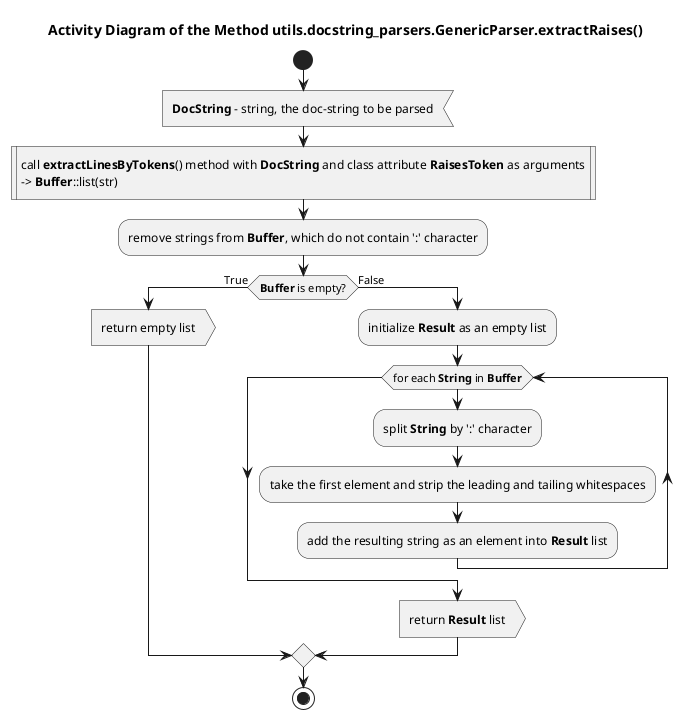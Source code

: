 @startuml pos_utils_docstring_parsers_genericparser_extractraises

title Activity Diagram of the Method utils.docstring_parsers.GenericParser.extractRaises()

start

:<b>DocString</b> - string, the doc-string to be parsed<

:call <b>extractLinesByTokens</b>() method with <b>DocString</b> and class attribute <b>RaisesToken</b> as arguments
-> <b>Buffer</b>::list(str)|

:remove strings from <b>Buffer</b>, which do not contain ':' character;

if (<b>Buffer</b> is empty?) then (True)
    :return empty list>
else (False)
    :initialize <b>Result</b> as an empty list;
    
    while (for each <b>String</b> in <b>Buffer</b>)
        :split <b>String</b> by ':' character;
        
        :take the first element and strip the leading and tailing whitespaces;
        
        :add the resulting string as an element into <b>Result</b> list;
    end while
    
    :return <b>Result</b> list>
endif

stop

@enduml